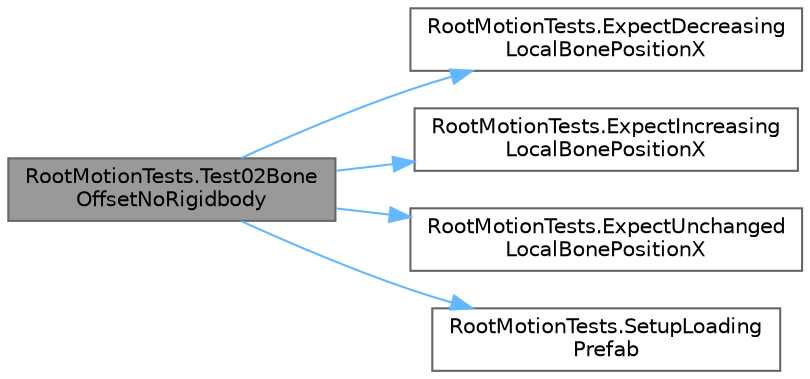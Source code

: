 digraph "RootMotionTests.Test02BoneOffsetNoRigidbody"
{
 // LATEX_PDF_SIZE
  bgcolor="transparent";
  edge [fontname=Helvetica,fontsize=10,labelfontname=Helvetica,labelfontsize=10];
  node [fontname=Helvetica,fontsize=10,shape=box,height=0.2,width=0.4];
  rankdir="LR";
  Node1 [id="Node000001",label="RootMotionTests.Test02Bone\lOffsetNoRigidbody",height=0.2,width=0.4,color="gray40", fillcolor="grey60", style="filled", fontcolor="black",tooltip=" "];
  Node1 -> Node2 [id="edge1_Node000001_Node000002",color="steelblue1",style="solid",tooltip=" "];
  Node2 [id="Node000002",label="RootMotionTests.ExpectDecreasing\lLocalBonePositionX",height=0.2,width=0.4,color="grey40", fillcolor="white", style="filled",URL="$class_root_motion_tests.html#a5eb7d9500dd3973ed8df177524bc11e9",tooltip=" "];
  Node1 -> Node3 [id="edge2_Node000001_Node000003",color="steelblue1",style="solid",tooltip=" "];
  Node3 [id="Node000003",label="RootMotionTests.ExpectIncreasing\lLocalBonePositionX",height=0.2,width=0.4,color="grey40", fillcolor="white", style="filled",URL="$class_root_motion_tests.html#a71dfec971f154a75bd3f63c2dc396390",tooltip=" "];
  Node1 -> Node4 [id="edge3_Node000001_Node000004",color="steelblue1",style="solid",tooltip=" "];
  Node4 [id="Node000004",label="RootMotionTests.ExpectUnchanged\lLocalBonePositionX",height=0.2,width=0.4,color="grey40", fillcolor="white", style="filled",URL="$class_root_motion_tests.html#a33051b9b3dba5af64119626f9e5ef0e5",tooltip=" "];
  Node1 -> Node5 [id="edge4_Node000001_Node000005",color="steelblue1",style="solid",tooltip=" "];
  Node5 [id="Node000005",label="RootMotionTests.SetupLoading\lPrefab",height=0.2,width=0.4,color="grey40", fillcolor="white", style="filled",URL="$class_root_motion_tests.html#aeacfa1bf46eecbb1325464e6d4a74f33",tooltip=" "];
}
